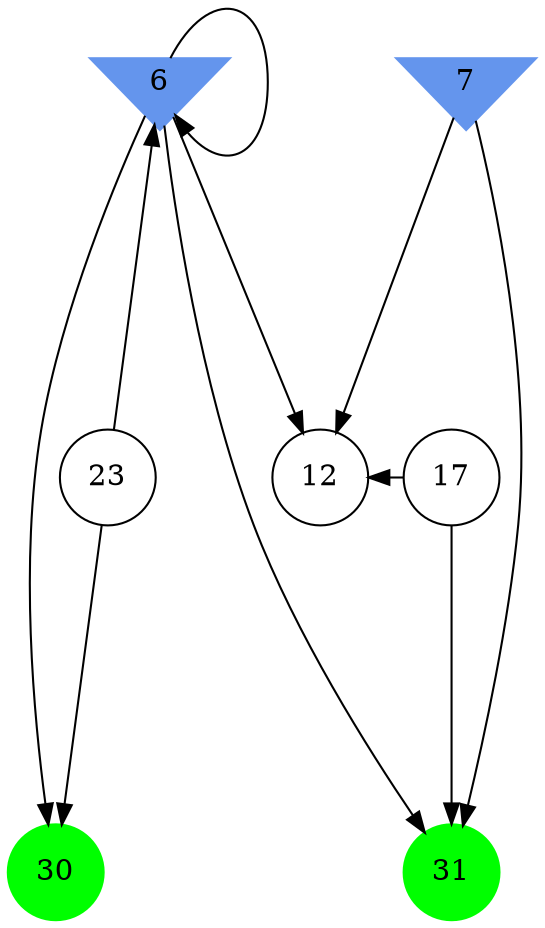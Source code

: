 digraph brain {
	ranksep=2.0;
	6 [shape=invtriangle,style=filled,color=cornflowerblue];
	7 [shape=invtriangle,style=filled,color=cornflowerblue];
	12 [shape=circle,color=black];
	17 [shape=circle,color=black];
	23 [shape=circle,color=black];
	30 [shape=circle,style=filled,color=green];
	31 [shape=circle,style=filled,color=green];
	6	->	12;
	6	->	31;
	7	->	12;
	7	->	31;
	17	->	12;
	17	->	31;
	6	->	6;
	6	->	30;
	23	->	6;
	23	->	30;
	{ rank=same; 6; 7; }
	{ rank=same; 12; 17; 23; }
	{ rank=same; 30; 31; }
}
